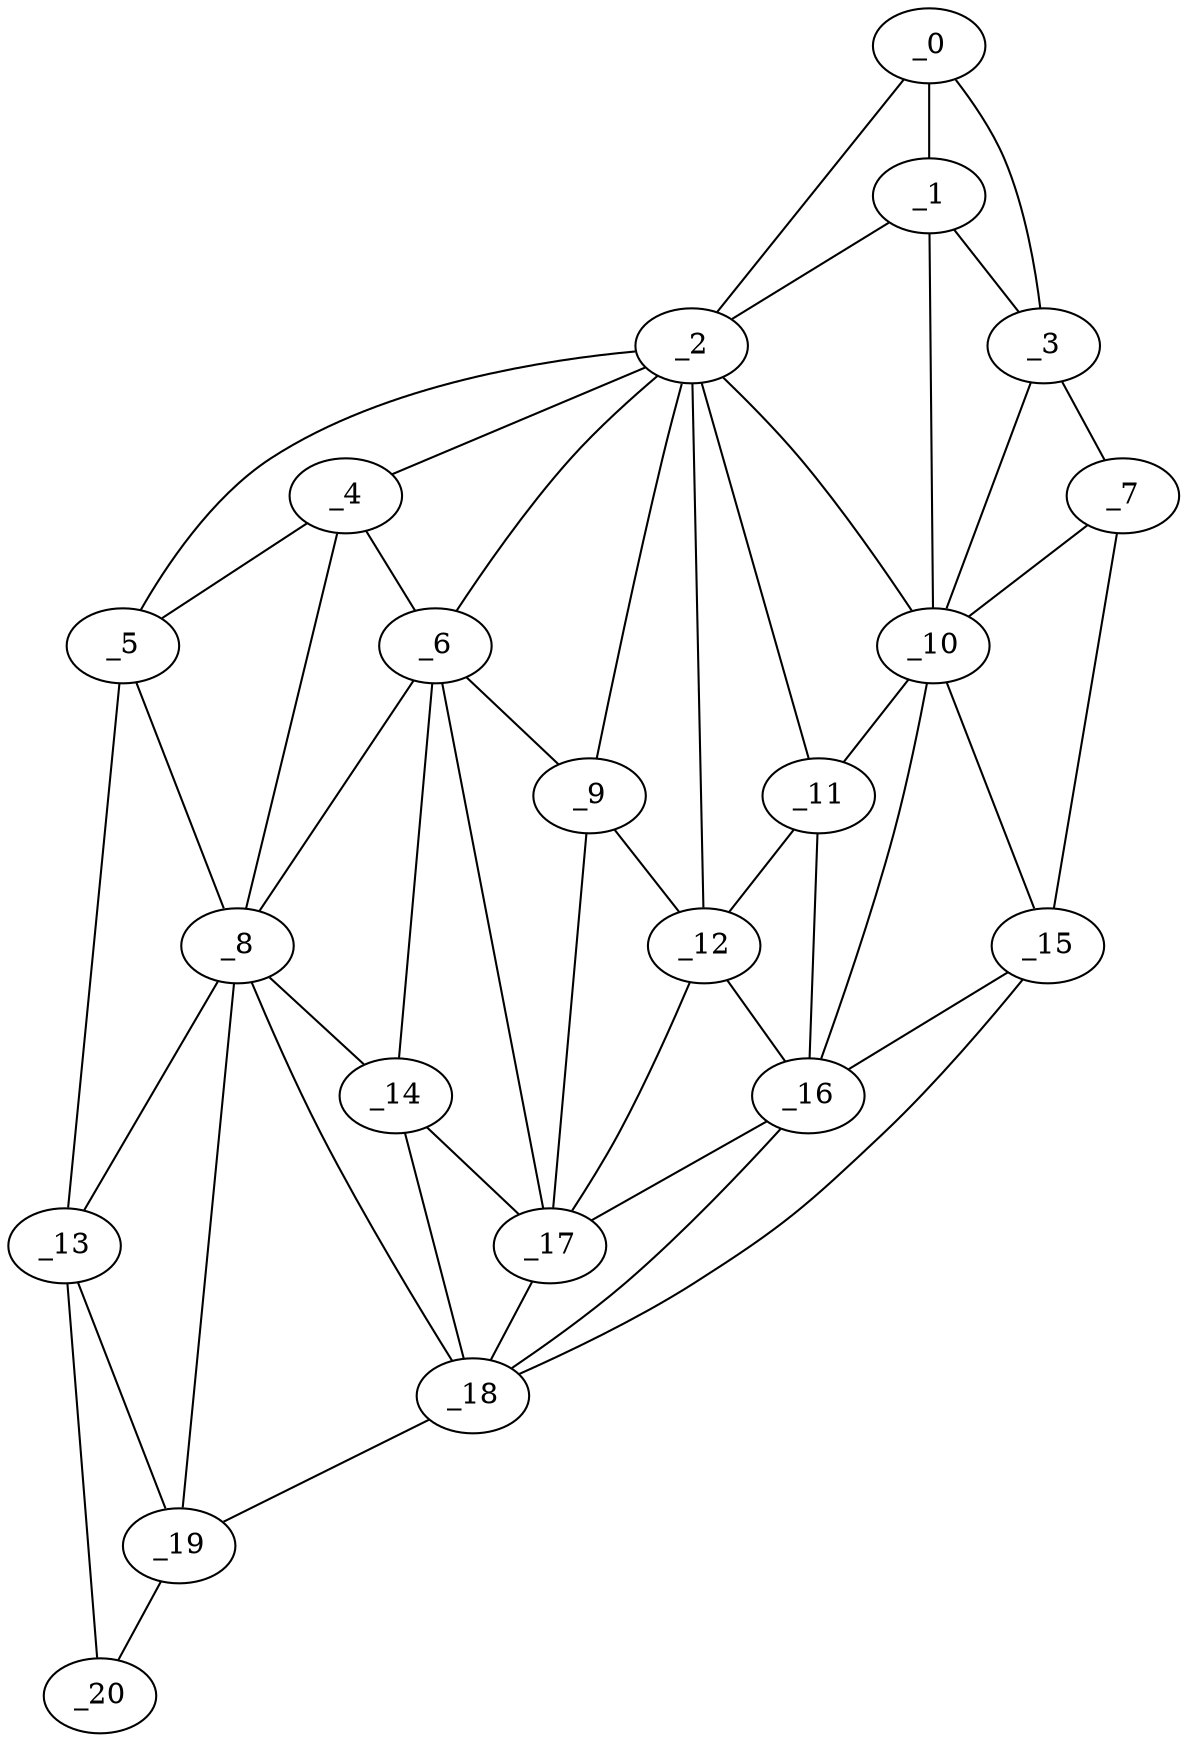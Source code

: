 graph "obj61__315.gxl" {
	_0	 [x=38,
		y=40];
	_1	 [x=44,
		y=34];
	_0 -- _1	 [valence=1];
	_2	 [x=44,
		y=51];
	_0 -- _2	 [valence=1];
	_3	 [x=47,
		y=7];
	_0 -- _3	 [valence=1];
	_1 -- _2	 [valence=2];
	_1 -- _3	 [valence=2];
	_10	 [x=81,
		y=31];
	_1 -- _10	 [valence=1];
	_4	 [x=68,
		y=87];
	_2 -- _4	 [valence=1];
	_5	 [x=69,
		y=96];
	_2 -- _5	 [valence=1];
	_6	 [x=74,
		y=82];
	_2 -- _6	 [valence=2];
	_9	 [x=80,
		y=67];
	_2 -- _9	 [valence=1];
	_2 -- _10	 [valence=2];
	_11	 [x=81,
		y=55];
	_2 -- _11	 [valence=2];
	_12	 [x=81,
		y=62];
	_2 -- _12	 [valence=1];
	_7	 [x=76,
		y=5];
	_3 -- _7	 [valence=1];
	_3 -- _10	 [valence=1];
	_4 -- _5	 [valence=2];
	_4 -- _6	 [valence=2];
	_8	 [x=78,
		y=97];
	_4 -- _8	 [valence=1];
	_5 -- _8	 [valence=2];
	_13	 [x=81,
		y=115];
	_5 -- _13	 [valence=1];
	_6 -- _8	 [valence=2];
	_6 -- _9	 [valence=1];
	_14	 [x=82,
		y=85];
	_6 -- _14	 [valence=1];
	_17	 [x=88,
		y=80];
	_6 -- _17	 [valence=2];
	_7 -- _10	 [valence=2];
	_15	 [x=88,
		y=38];
	_7 -- _15	 [valence=1];
	_8 -- _13	 [valence=2];
	_8 -- _14	 [valence=1];
	_18	 [x=89,
		y=92];
	_8 -- _18	 [valence=2];
	_19	 [x=89,
		y=111];
	_8 -- _19	 [valence=1];
	_9 -- _12	 [valence=2];
	_9 -- _17	 [valence=2];
	_10 -- _11	 [valence=1];
	_10 -- _15	 [valence=2];
	_16	 [x=88,
		y=44];
	_10 -- _16	 [valence=2];
	_11 -- _12	 [valence=2];
	_11 -- _16	 [valence=1];
	_12 -- _16	 [valence=2];
	_12 -- _17	 [valence=2];
	_13 -- _19	 [valence=2];
	_20	 [x=89,
		y=118];
	_13 -- _20	 [valence=1];
	_14 -- _17	 [valence=2];
	_14 -- _18	 [valence=2];
	_15 -- _16	 [valence=1];
	_15 -- _18	 [valence=1];
	_16 -- _17	 [valence=2];
	_16 -- _18	 [valence=2];
	_17 -- _18	 [valence=2];
	_18 -- _19	 [valence=1];
	_19 -- _20	 [valence=1];
}
